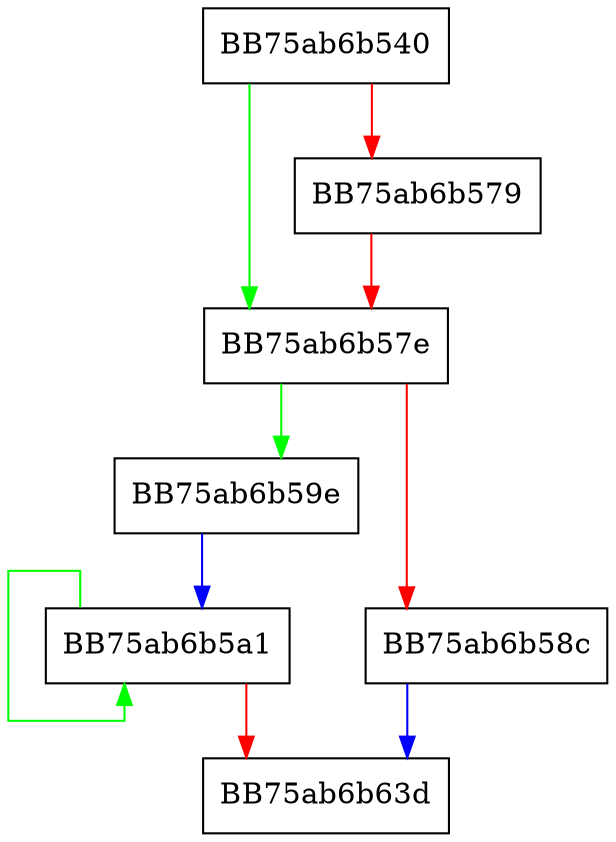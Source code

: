 digraph ReadSQLite {
  node [shape="box"];
  graph [splines=ortho];
  BB75ab6b540 -> BB75ab6b57e [color="green"];
  BB75ab6b540 -> BB75ab6b579 [color="red"];
  BB75ab6b579 -> BB75ab6b57e [color="red"];
  BB75ab6b57e -> BB75ab6b59e [color="green"];
  BB75ab6b57e -> BB75ab6b58c [color="red"];
  BB75ab6b58c -> BB75ab6b63d [color="blue"];
  BB75ab6b59e -> BB75ab6b5a1 [color="blue"];
  BB75ab6b5a1 -> BB75ab6b5a1 [color="green"];
  BB75ab6b5a1 -> BB75ab6b63d [color="red"];
}